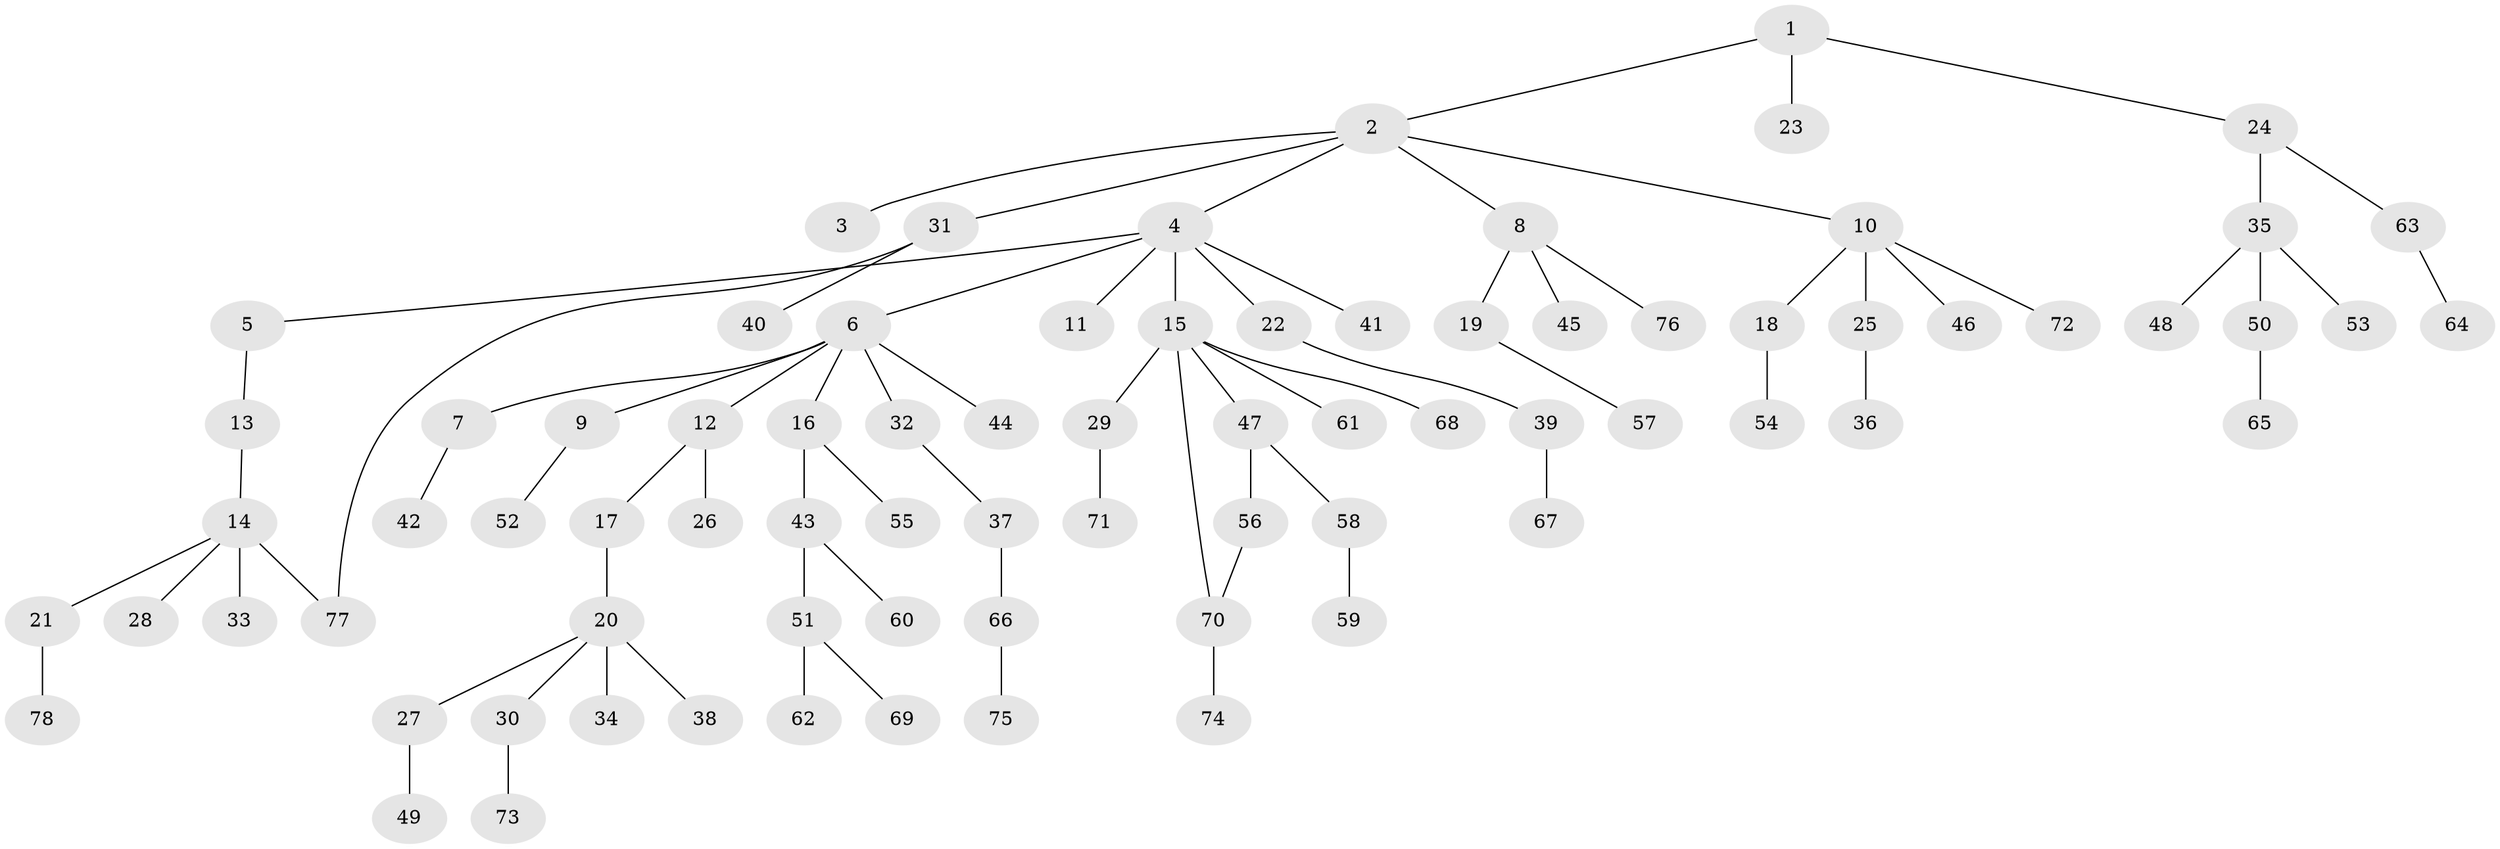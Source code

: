 // coarse degree distribution, {7: 0.01818181818181818, 2: 0.32727272727272727, 5: 0.03636363636363636, 4: 0.07272727272727272, 3: 0.07272727272727272, 1: 0.45454545454545453, 6: 0.01818181818181818}
// Generated by graph-tools (version 1.1) at 2025/36/03/04/25 23:36:05]
// undirected, 78 vertices, 79 edges
graph export_dot {
  node [color=gray90,style=filled];
  1;
  2;
  3;
  4;
  5;
  6;
  7;
  8;
  9;
  10;
  11;
  12;
  13;
  14;
  15;
  16;
  17;
  18;
  19;
  20;
  21;
  22;
  23;
  24;
  25;
  26;
  27;
  28;
  29;
  30;
  31;
  32;
  33;
  34;
  35;
  36;
  37;
  38;
  39;
  40;
  41;
  42;
  43;
  44;
  45;
  46;
  47;
  48;
  49;
  50;
  51;
  52;
  53;
  54;
  55;
  56;
  57;
  58;
  59;
  60;
  61;
  62;
  63;
  64;
  65;
  66;
  67;
  68;
  69;
  70;
  71;
  72;
  73;
  74;
  75;
  76;
  77;
  78;
  1 -- 2;
  1 -- 23;
  1 -- 24;
  2 -- 3;
  2 -- 4;
  2 -- 8;
  2 -- 10;
  2 -- 31;
  4 -- 5;
  4 -- 6;
  4 -- 11;
  4 -- 15;
  4 -- 22;
  4 -- 41;
  5 -- 13;
  6 -- 7;
  6 -- 9;
  6 -- 12;
  6 -- 16;
  6 -- 32;
  6 -- 44;
  7 -- 42;
  8 -- 19;
  8 -- 45;
  8 -- 76;
  9 -- 52;
  10 -- 18;
  10 -- 25;
  10 -- 46;
  10 -- 72;
  12 -- 17;
  12 -- 26;
  13 -- 14;
  14 -- 21;
  14 -- 28;
  14 -- 33;
  14 -- 77;
  15 -- 29;
  15 -- 47;
  15 -- 61;
  15 -- 68;
  15 -- 70;
  16 -- 43;
  16 -- 55;
  17 -- 20;
  18 -- 54;
  19 -- 57;
  20 -- 27;
  20 -- 30;
  20 -- 34;
  20 -- 38;
  21 -- 78;
  22 -- 39;
  24 -- 35;
  24 -- 63;
  25 -- 36;
  27 -- 49;
  29 -- 71;
  30 -- 73;
  31 -- 40;
  31 -- 77;
  32 -- 37;
  35 -- 48;
  35 -- 50;
  35 -- 53;
  37 -- 66;
  39 -- 67;
  43 -- 51;
  43 -- 60;
  47 -- 56;
  47 -- 58;
  50 -- 65;
  51 -- 62;
  51 -- 69;
  56 -- 70;
  58 -- 59;
  63 -- 64;
  66 -- 75;
  70 -- 74;
}
